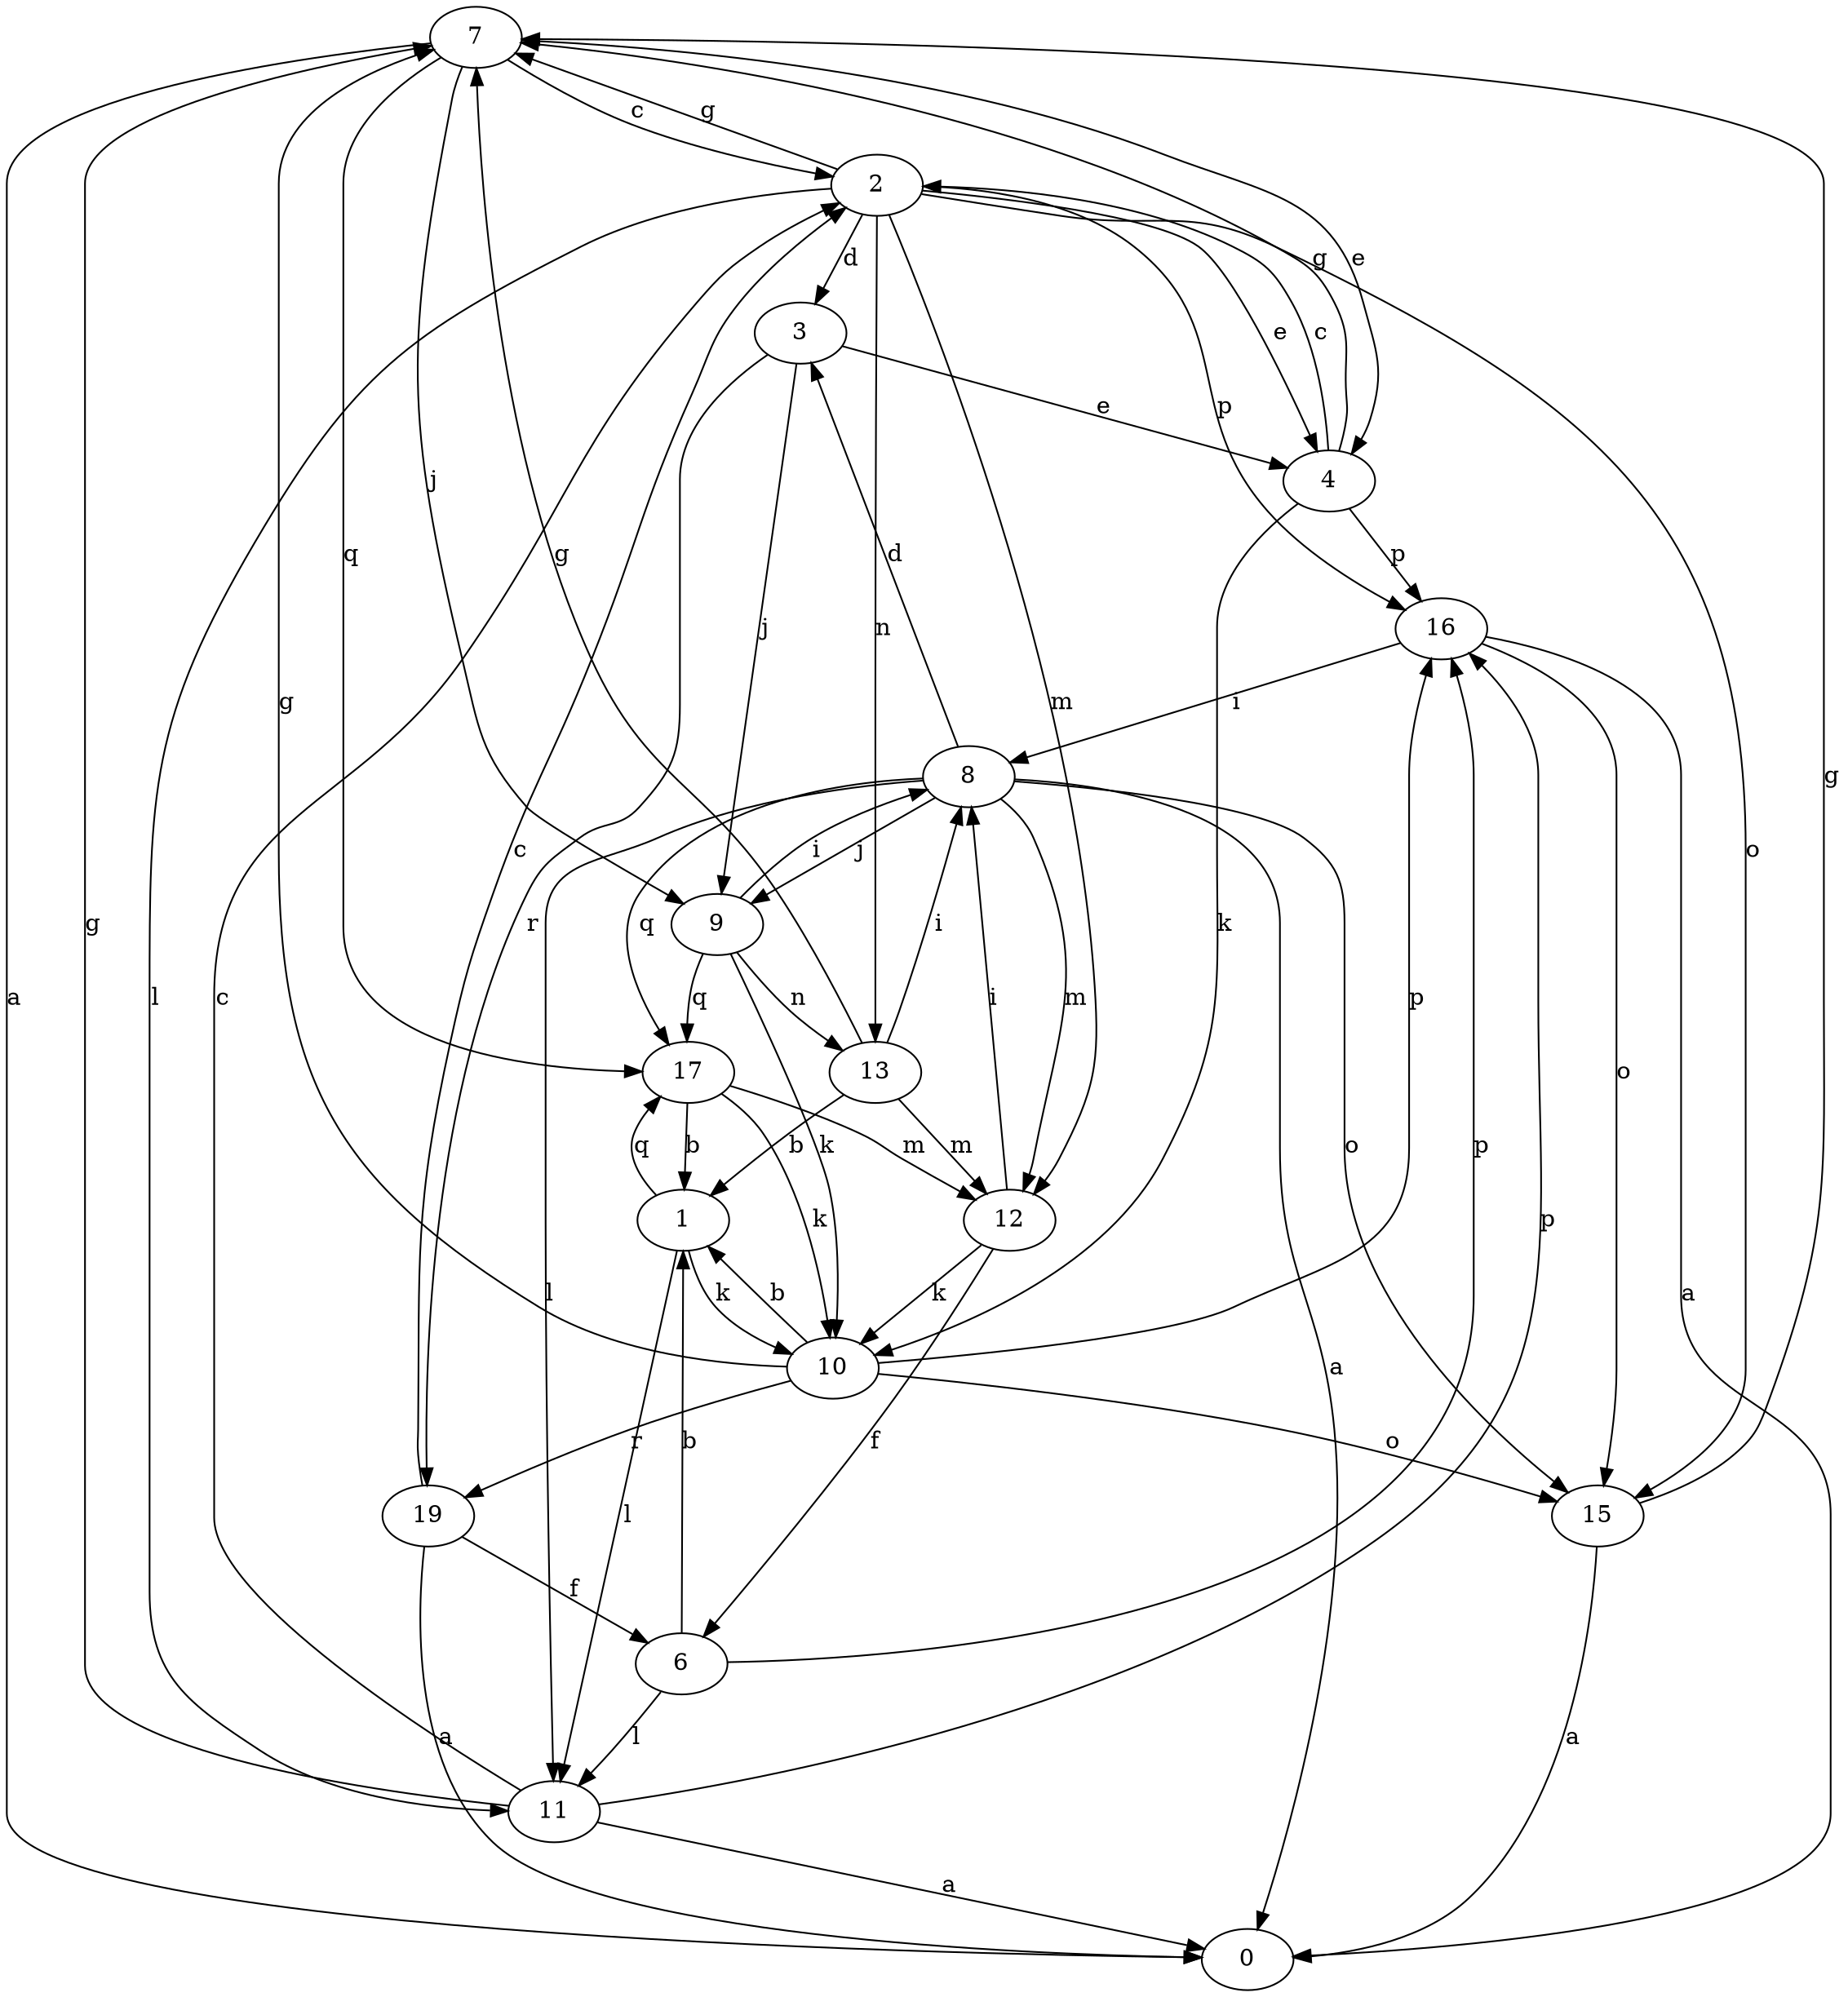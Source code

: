 strict digraph  {
0;
1;
2;
3;
4;
6;
7;
8;
9;
10;
11;
12;
13;
15;
16;
17;
19;
1 -> 10  [label=k];
1 -> 11  [label=l];
1 -> 17  [label=q];
2 -> 3  [label=d];
2 -> 4  [label=e];
2 -> 7  [label=g];
2 -> 11  [label=l];
2 -> 12  [label=m];
2 -> 13  [label=n];
2 -> 15  [label=o];
2 -> 16  [label=p];
3 -> 4  [label=e];
3 -> 9  [label=j];
3 -> 19  [label=r];
4 -> 2  [label=c];
4 -> 7  [label=g];
4 -> 10  [label=k];
4 -> 16  [label=p];
6 -> 1  [label=b];
6 -> 11  [label=l];
6 -> 16  [label=p];
7 -> 0  [label=a];
7 -> 2  [label=c];
7 -> 4  [label=e];
7 -> 9  [label=j];
7 -> 17  [label=q];
8 -> 0  [label=a];
8 -> 3  [label=d];
8 -> 9  [label=j];
8 -> 11  [label=l];
8 -> 12  [label=m];
8 -> 15  [label=o];
8 -> 17  [label=q];
9 -> 8  [label=i];
9 -> 10  [label=k];
9 -> 13  [label=n];
9 -> 17  [label=q];
10 -> 1  [label=b];
10 -> 7  [label=g];
10 -> 15  [label=o];
10 -> 16  [label=p];
10 -> 19  [label=r];
11 -> 0  [label=a];
11 -> 2  [label=c];
11 -> 7  [label=g];
11 -> 16  [label=p];
12 -> 6  [label=f];
12 -> 8  [label=i];
12 -> 10  [label=k];
13 -> 1  [label=b];
13 -> 7  [label=g];
13 -> 8  [label=i];
13 -> 12  [label=m];
15 -> 0  [label=a];
15 -> 7  [label=g];
16 -> 0  [label=a];
16 -> 8  [label=i];
16 -> 15  [label=o];
17 -> 1  [label=b];
17 -> 10  [label=k];
17 -> 12  [label=m];
19 -> 0  [label=a];
19 -> 2  [label=c];
19 -> 6  [label=f];
}
